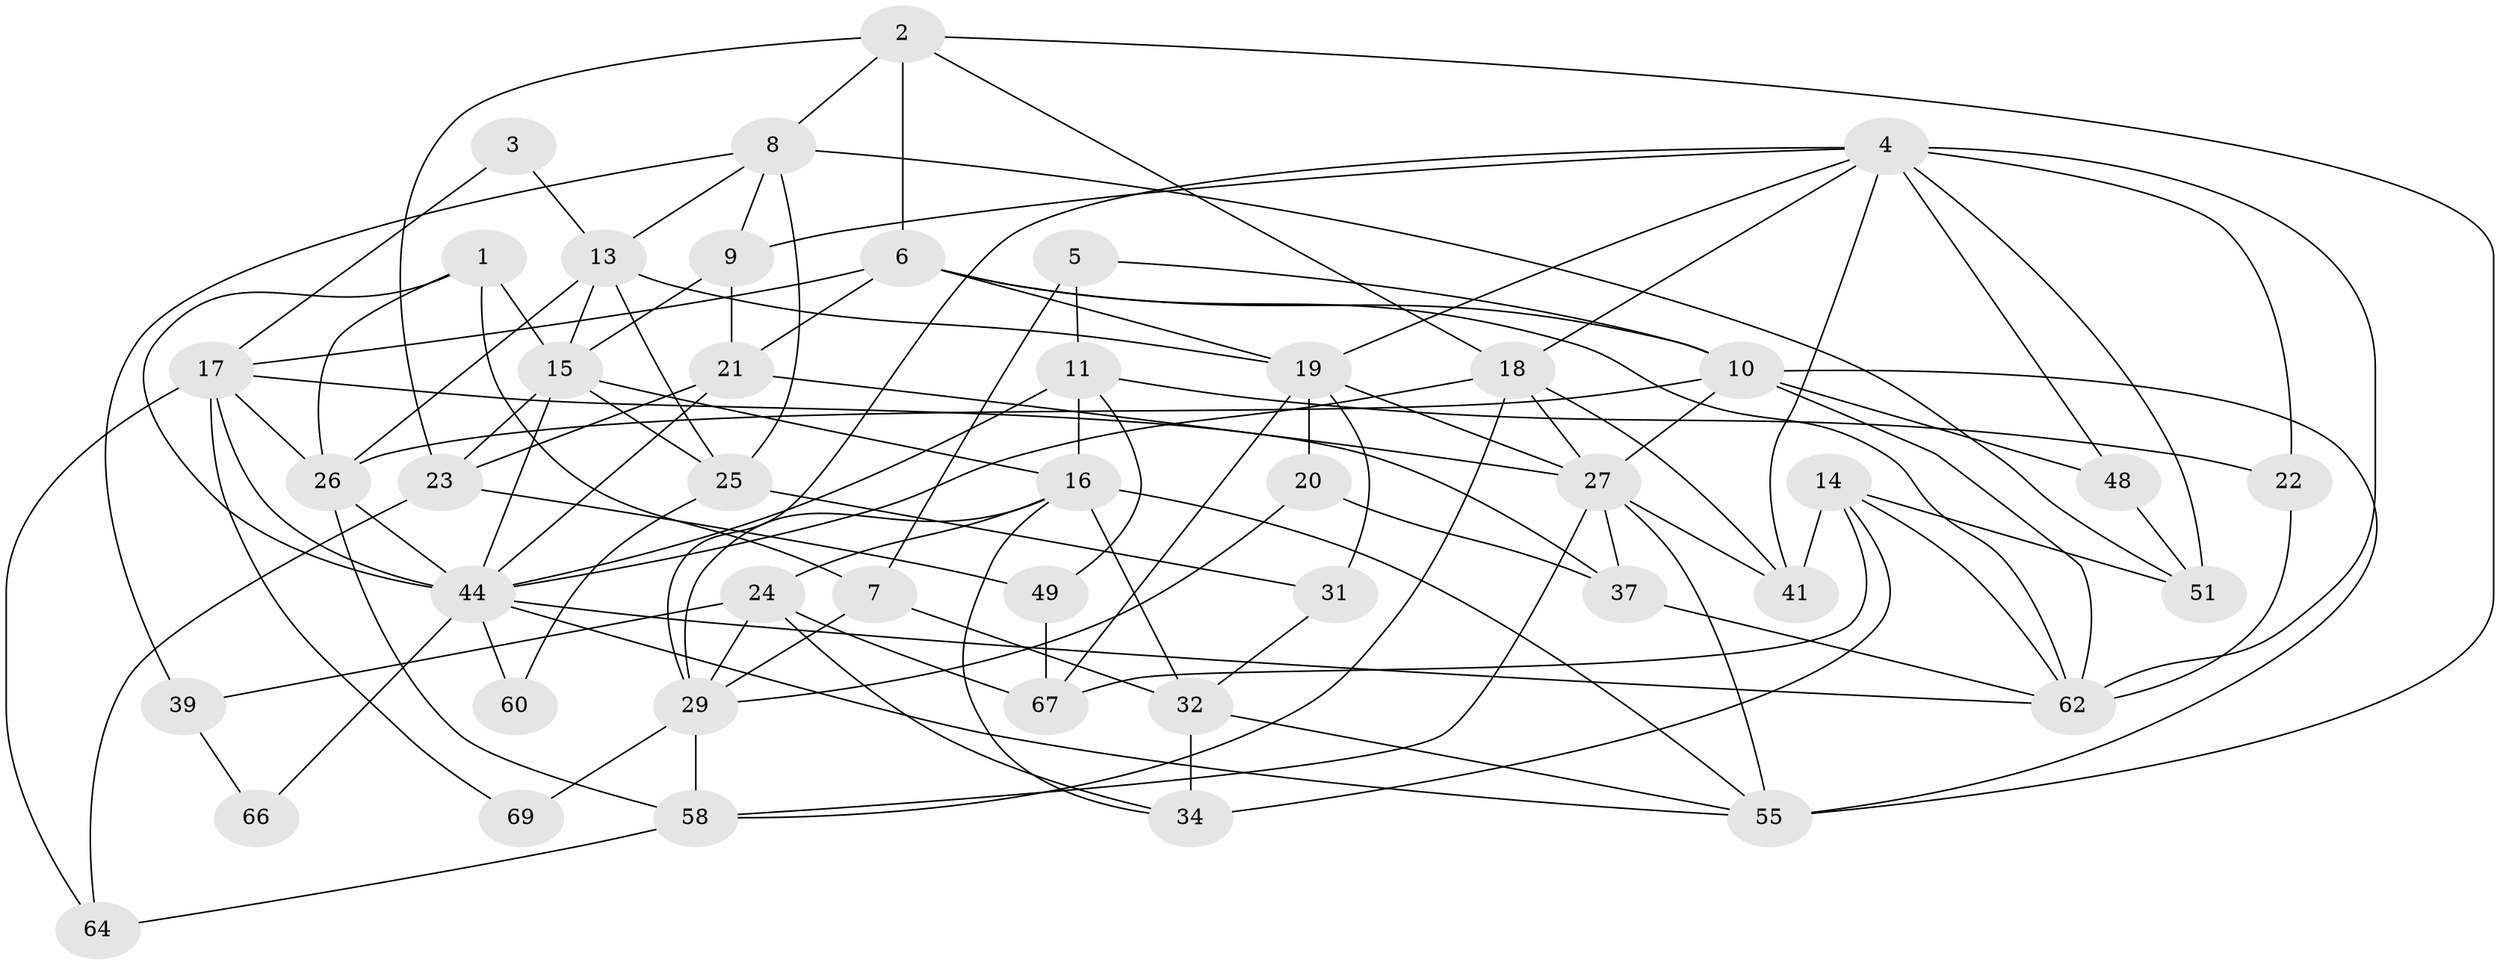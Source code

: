 // original degree distribution, {3: 0.2972972972972973, 4: 0.32432432432432434, 2: 0.10810810810810811, 7: 0.06756756756756757, 5: 0.12162162162162163, 6: 0.06756756756756757, 8: 0.013513513513513514}
// Generated by graph-tools (version 1.1) at 2025/41/03/06/25 10:41:55]
// undirected, 45 vertices, 111 edges
graph export_dot {
graph [start="1"]
  node [color=gray90,style=filled];
  1 [super="+33"];
  2 [super="+52"];
  3;
  4 [super="+53"];
  5;
  6 [super="+45"];
  7 [super="+12"];
  8 [super="+35"];
  9 [super="+50"];
  10 [super="+46"];
  11 [super="+47"];
  13 [super="+38"];
  14 [super="+42"];
  15;
  16 [super="+57"];
  17 [super="+56"];
  18 [super="+43"];
  19 [super="+73"];
  20 [super="+54"];
  21 [super="+36"];
  22 [super="+74"];
  23 [super="+63"];
  24 [super="+30"];
  25 [super="+28"];
  26 [super="+70"];
  27 [super="+40"];
  29 [super="+65"];
  31;
  32 [super="+59"];
  34;
  37;
  39;
  41;
  44 [super="+61"];
  48;
  49;
  51;
  55;
  58 [super="+71"];
  60;
  62 [super="+68"];
  64;
  66;
  67 [super="+72"];
  69;
  1 -- 26;
  1 -- 15;
  1 -- 44;
  1 -- 7;
  2 -- 18;
  2 -- 23;
  2 -- 8;
  2 -- 55;
  2 -- 6;
  3 -- 17;
  3 -- 13;
  4 -- 9;
  4 -- 48;
  4 -- 19;
  4 -- 51;
  4 -- 41;
  4 -- 29;
  4 -- 62;
  4 -- 18;
  4 -- 22;
  5 -- 10;
  5 -- 7 [weight=2];
  5 -- 11;
  6 -- 62;
  6 -- 17;
  6 -- 21;
  6 -- 10 [weight=2];
  6 -- 19;
  7 -- 32 [weight=2];
  7 -- 29;
  8 -- 39;
  8 -- 9;
  8 -- 51;
  8 -- 13;
  8 -- 25;
  9 -- 21;
  9 -- 15;
  10 -- 27;
  10 -- 55;
  10 -- 48;
  10 -- 62;
  10 -- 26;
  11 -- 16 [weight=2];
  11 -- 22;
  11 -- 49;
  11 -- 44;
  13 -- 19;
  13 -- 15;
  13 -- 26;
  13 -- 25;
  14 -- 34 [weight=2];
  14 -- 41;
  14 -- 67;
  14 -- 51;
  14 -- 62;
  15 -- 23;
  15 -- 25;
  15 -- 44;
  15 -- 16;
  16 -- 32;
  16 -- 34;
  16 -- 55;
  16 -- 29;
  16 -- 24 [weight=2];
  17 -- 37;
  17 -- 26;
  17 -- 64;
  17 -- 69;
  17 -- 44;
  18 -- 41;
  18 -- 58;
  18 -- 27;
  18 -- 44 [weight=2];
  19 -- 27;
  19 -- 67;
  19 -- 20;
  19 -- 31;
  20 -- 37;
  20 -- 29;
  21 -- 27;
  21 -- 44;
  21 -- 23;
  22 -- 62;
  23 -- 64;
  23 -- 49;
  24 -- 34;
  24 -- 67 [weight=2];
  24 -- 39;
  24 -- 29;
  25 -- 31;
  25 -- 60;
  26 -- 58;
  26 -- 44;
  27 -- 41;
  27 -- 58;
  27 -- 37;
  27 -- 55;
  29 -- 58;
  29 -- 69;
  31 -- 32;
  32 -- 34;
  32 -- 55;
  37 -- 62;
  39 -- 66;
  44 -- 60;
  44 -- 62;
  44 -- 66;
  44 -- 55;
  48 -- 51;
  49 -- 67;
  58 -- 64;
}
